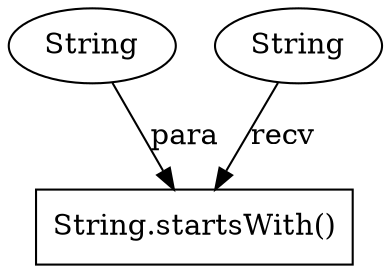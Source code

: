 digraph "12053" {
1 [label="String.startsWith()" shape=box]
2 [label="String" shape=ellipse]
3 [label="String" shape=ellipse]
2 -> 1 [label="para"];
3 -> 1 [label="recv"];
}